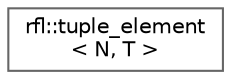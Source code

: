 digraph "类继承关系图"
{
 // LATEX_PDF_SIZE
  bgcolor="transparent";
  edge [fontname=Helvetica,fontsize=10,labelfontname=Helvetica,labelfontsize=10];
  node [fontname=Helvetica,fontsize=10,shape=box,height=0.2,width=0.4];
  rankdir="LR";
  Node0 [id="Node000000",label="rfl::tuple_element\l\< N, T \>",height=0.2,width=0.4,color="grey40", fillcolor="white", style="filled",URL="$structrfl_1_1tuple__element.html",tooltip=" "];
}
